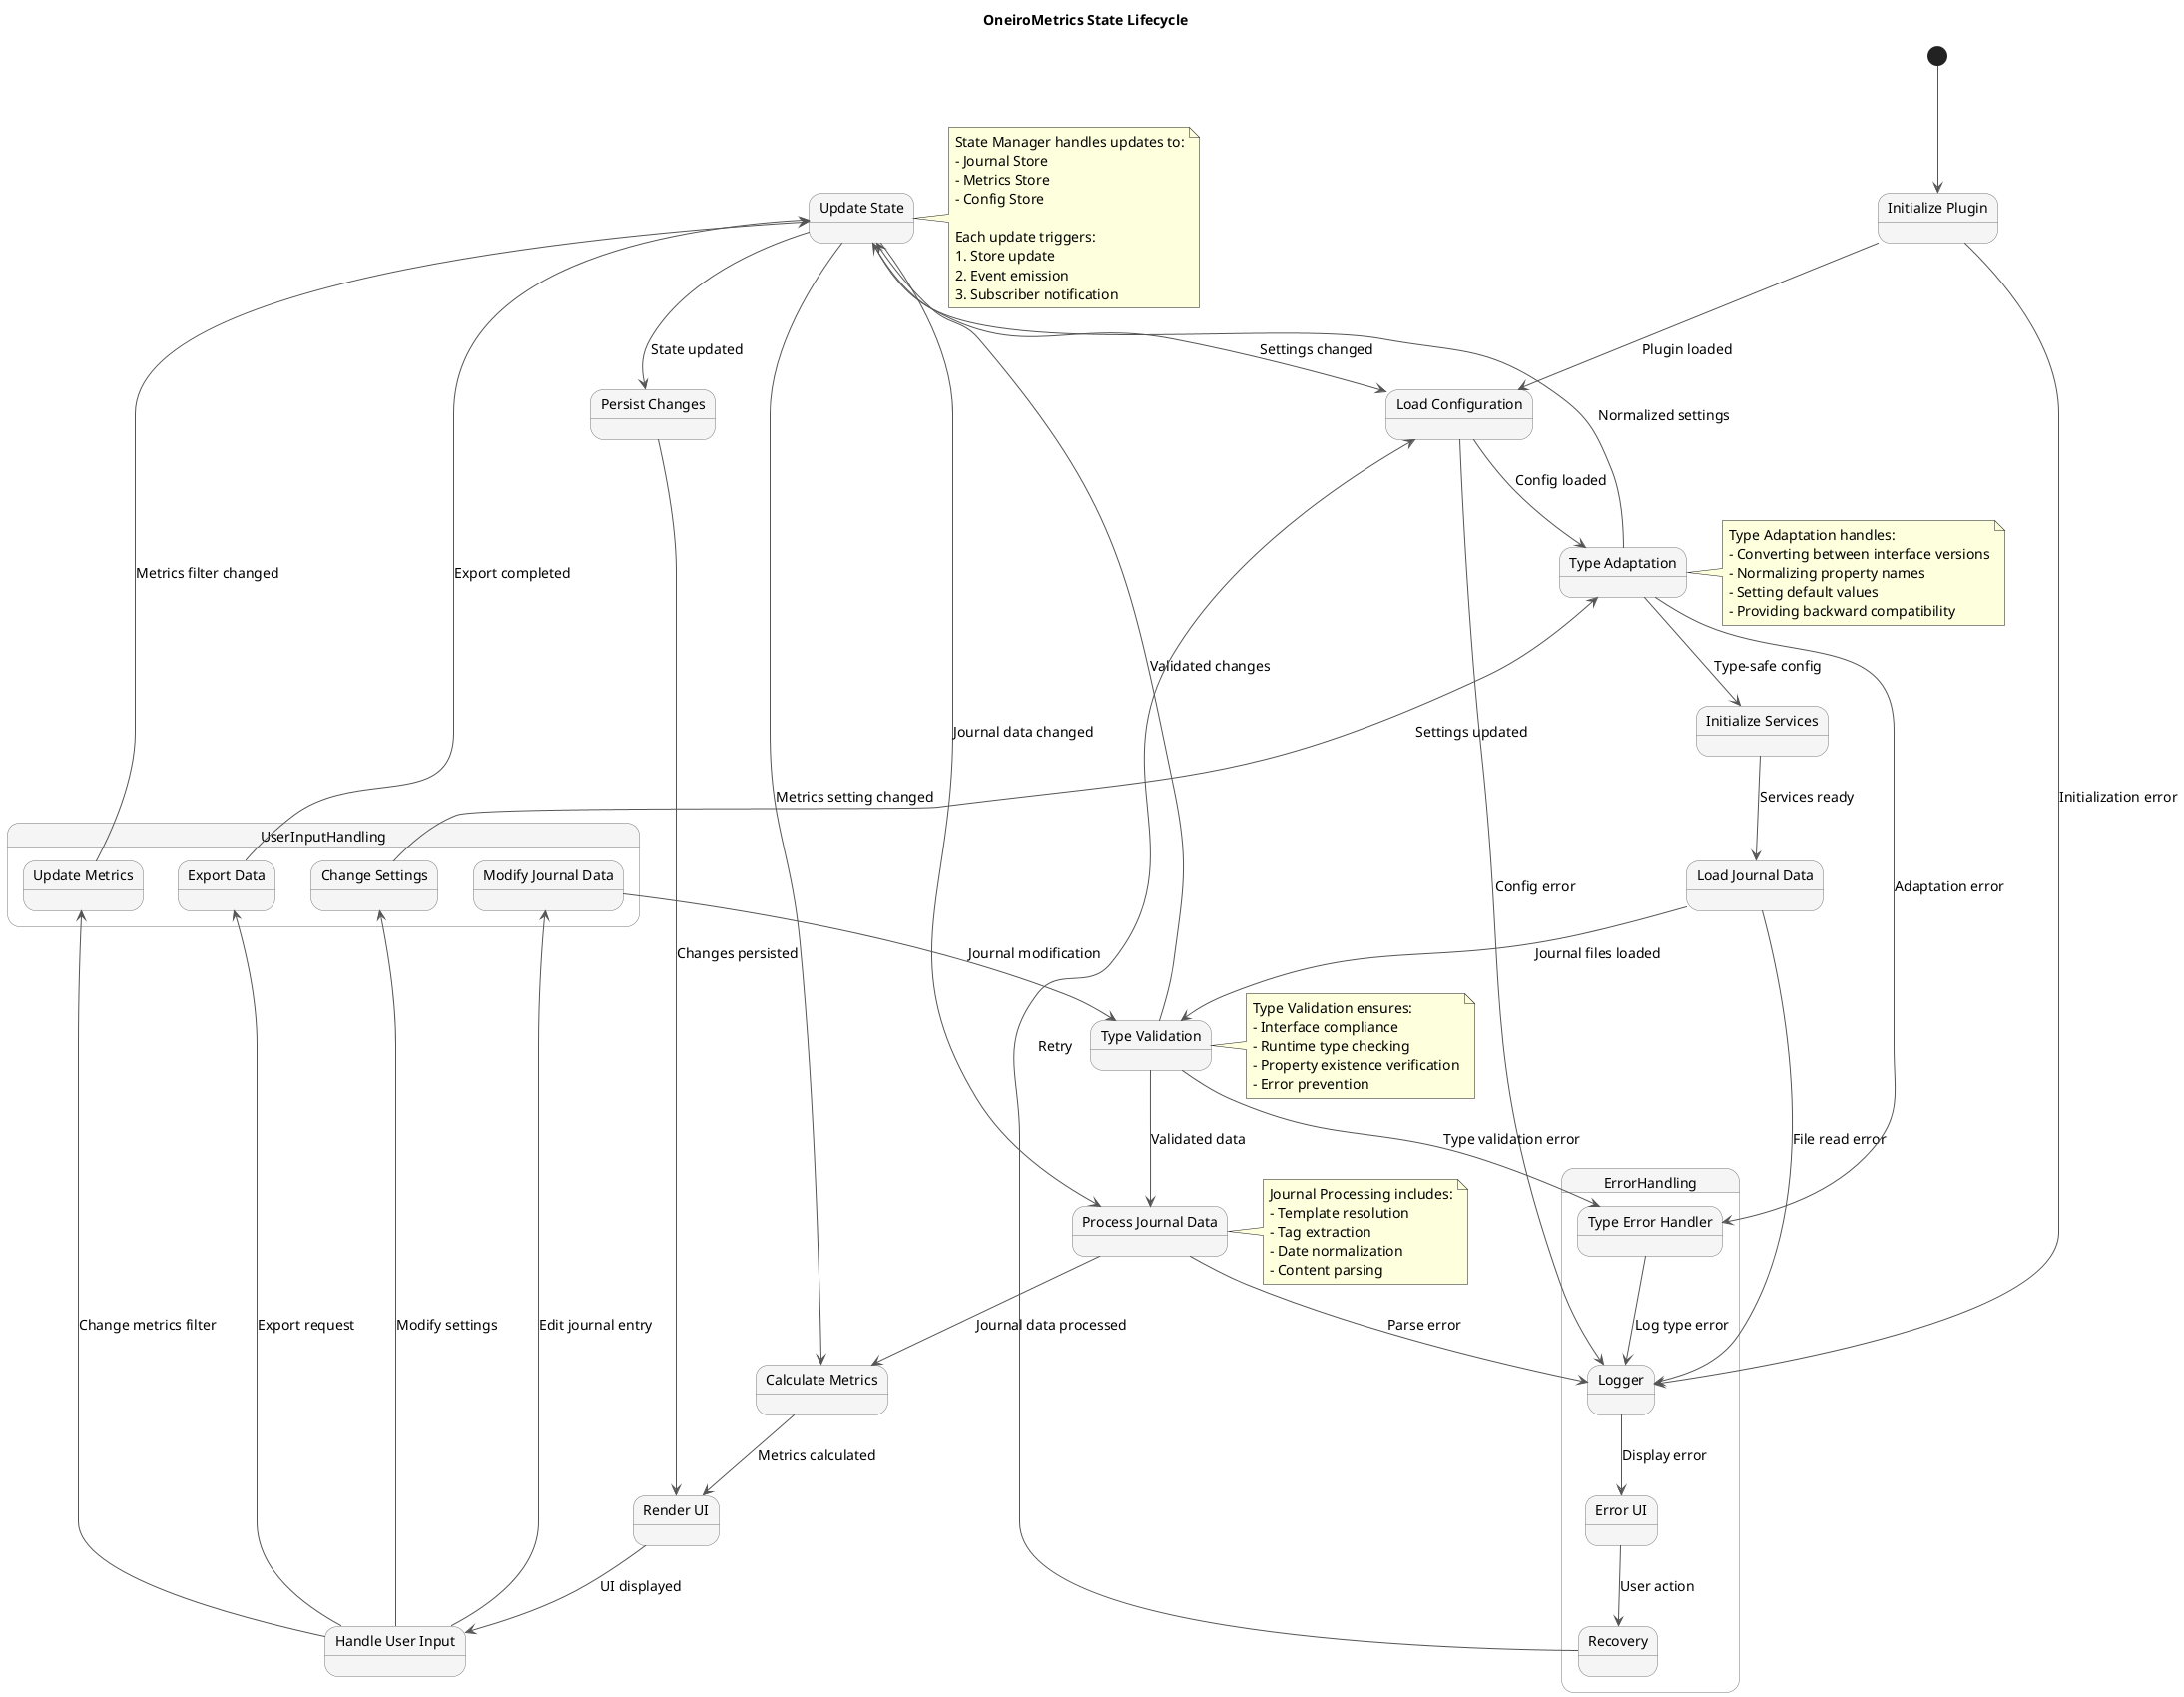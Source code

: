 @startuml State Lifecycle

skinparam {
  stateBorderColor #777777
  stateBackgroundColor #f5f5f5
  stateStartColor #4caf50
  stateEndColor #f44336
  arrowColor #555555
  backgroundColor #FFFFFF
  defaultFontSize 14
  defaultFontName Arial
}

title OneiroMetrics State Lifecycle

state "Initialize Plugin" as Init
state "Load Configuration" as LoadConfig
state "Initialize Services" as InitServices
state "Load Journal Data" as LoadData
state "Process Journal Data" as ProcessData
state "Calculate Metrics" as CalcMetrics
state "Render UI" as RenderUI
state "Handle User Input" as UserInput
state "Update State" as UpdateState
state "Persist Changes" as Persist
state "Type Validation" as TypeValidation
state "Type Adaptation" as TypeAdaptation

[*] --> Init
Init --> LoadConfig : Plugin loaded
LoadConfig --> TypeAdaptation : Config loaded
TypeAdaptation --> InitServices : Type-safe config
InitServices --> LoadData : Services ready
LoadData --> TypeValidation : Journal files loaded
TypeValidation --> ProcessData : Validated data
ProcessData --> CalcMetrics : Journal data processed
CalcMetrics --> RenderUI : Metrics calculated
RenderUI --> UserInput : UI displayed

state UserInputHandling {
  state "Modify Journal Data" as ModifyJournal
  state "Update Metrics" as UpdateMetrics
  state "Change Settings" as ChangeSettings
  state "Export Data" as ExportData
  
  UserInput --> ModifyJournal : Edit journal entry
  UserInput --> UpdateMetrics : Change metrics filter
  UserInput --> ChangeSettings : Modify settings
  UserInput --> ExportData : Export request
}

ModifyJournal --> TypeValidation : Journal modification
TypeValidation --> UpdateState : Validated changes
UpdateMetrics --> UpdateState : Metrics filter changed
ChangeSettings --> TypeAdaptation : Settings updated
TypeAdaptation --> UpdateState : Normalized settings
ExportData --> UpdateState : Export completed

UpdateState --> ProcessData : Journal data changed
UpdateState --> CalcMetrics : Metrics setting changed
UpdateState --> LoadConfig : Settings changed
UpdateState --> Persist : State updated

Persist --> RenderUI : Changes persisted

state ErrorHandling {
  state "Logger" as Logger
  state "Error UI" as ErrorUI
  state "Recovery" as Recovery
  state "Type Error Handler" as TypeErrorHandler
  
  Init -down-> Logger : Initialization error
  LoadConfig -down-> Logger : Config error
  LoadData -down-> Logger : File read error
  ProcessData -down-> Logger : Parse error
  TypeValidation -down-> TypeErrorHandler : Type validation error
  TypeAdaptation -down-> TypeErrorHandler : Adaptation error
  
  TypeErrorHandler --> Logger : Log type error
  Logger --> ErrorUI : Display error
  ErrorUI --> Recovery : User action
  Recovery --> LoadConfig : Retry
}

note right of UpdateState
  State Manager handles updates to:
  - Journal Store
  - Metrics Store 
  - Config Store
  
  Each update triggers:
  1. Store update
  2. Event emission
  3. Subscriber notification
end note

note right of ProcessData
  Journal Processing includes:
  - Template resolution
  - Tag extraction
  - Date normalization
  - Content parsing
end note

note right of TypeValidation
  Type Validation ensures:
  - Interface compliance
  - Runtime type checking
  - Property existence verification
  - Error prevention
end note

note right of TypeAdaptation
  Type Adaptation handles:
  - Converting between interface versions
  - Normalizing property names
  - Setting default values
  - Providing backward compatibility
end note

@enduml 